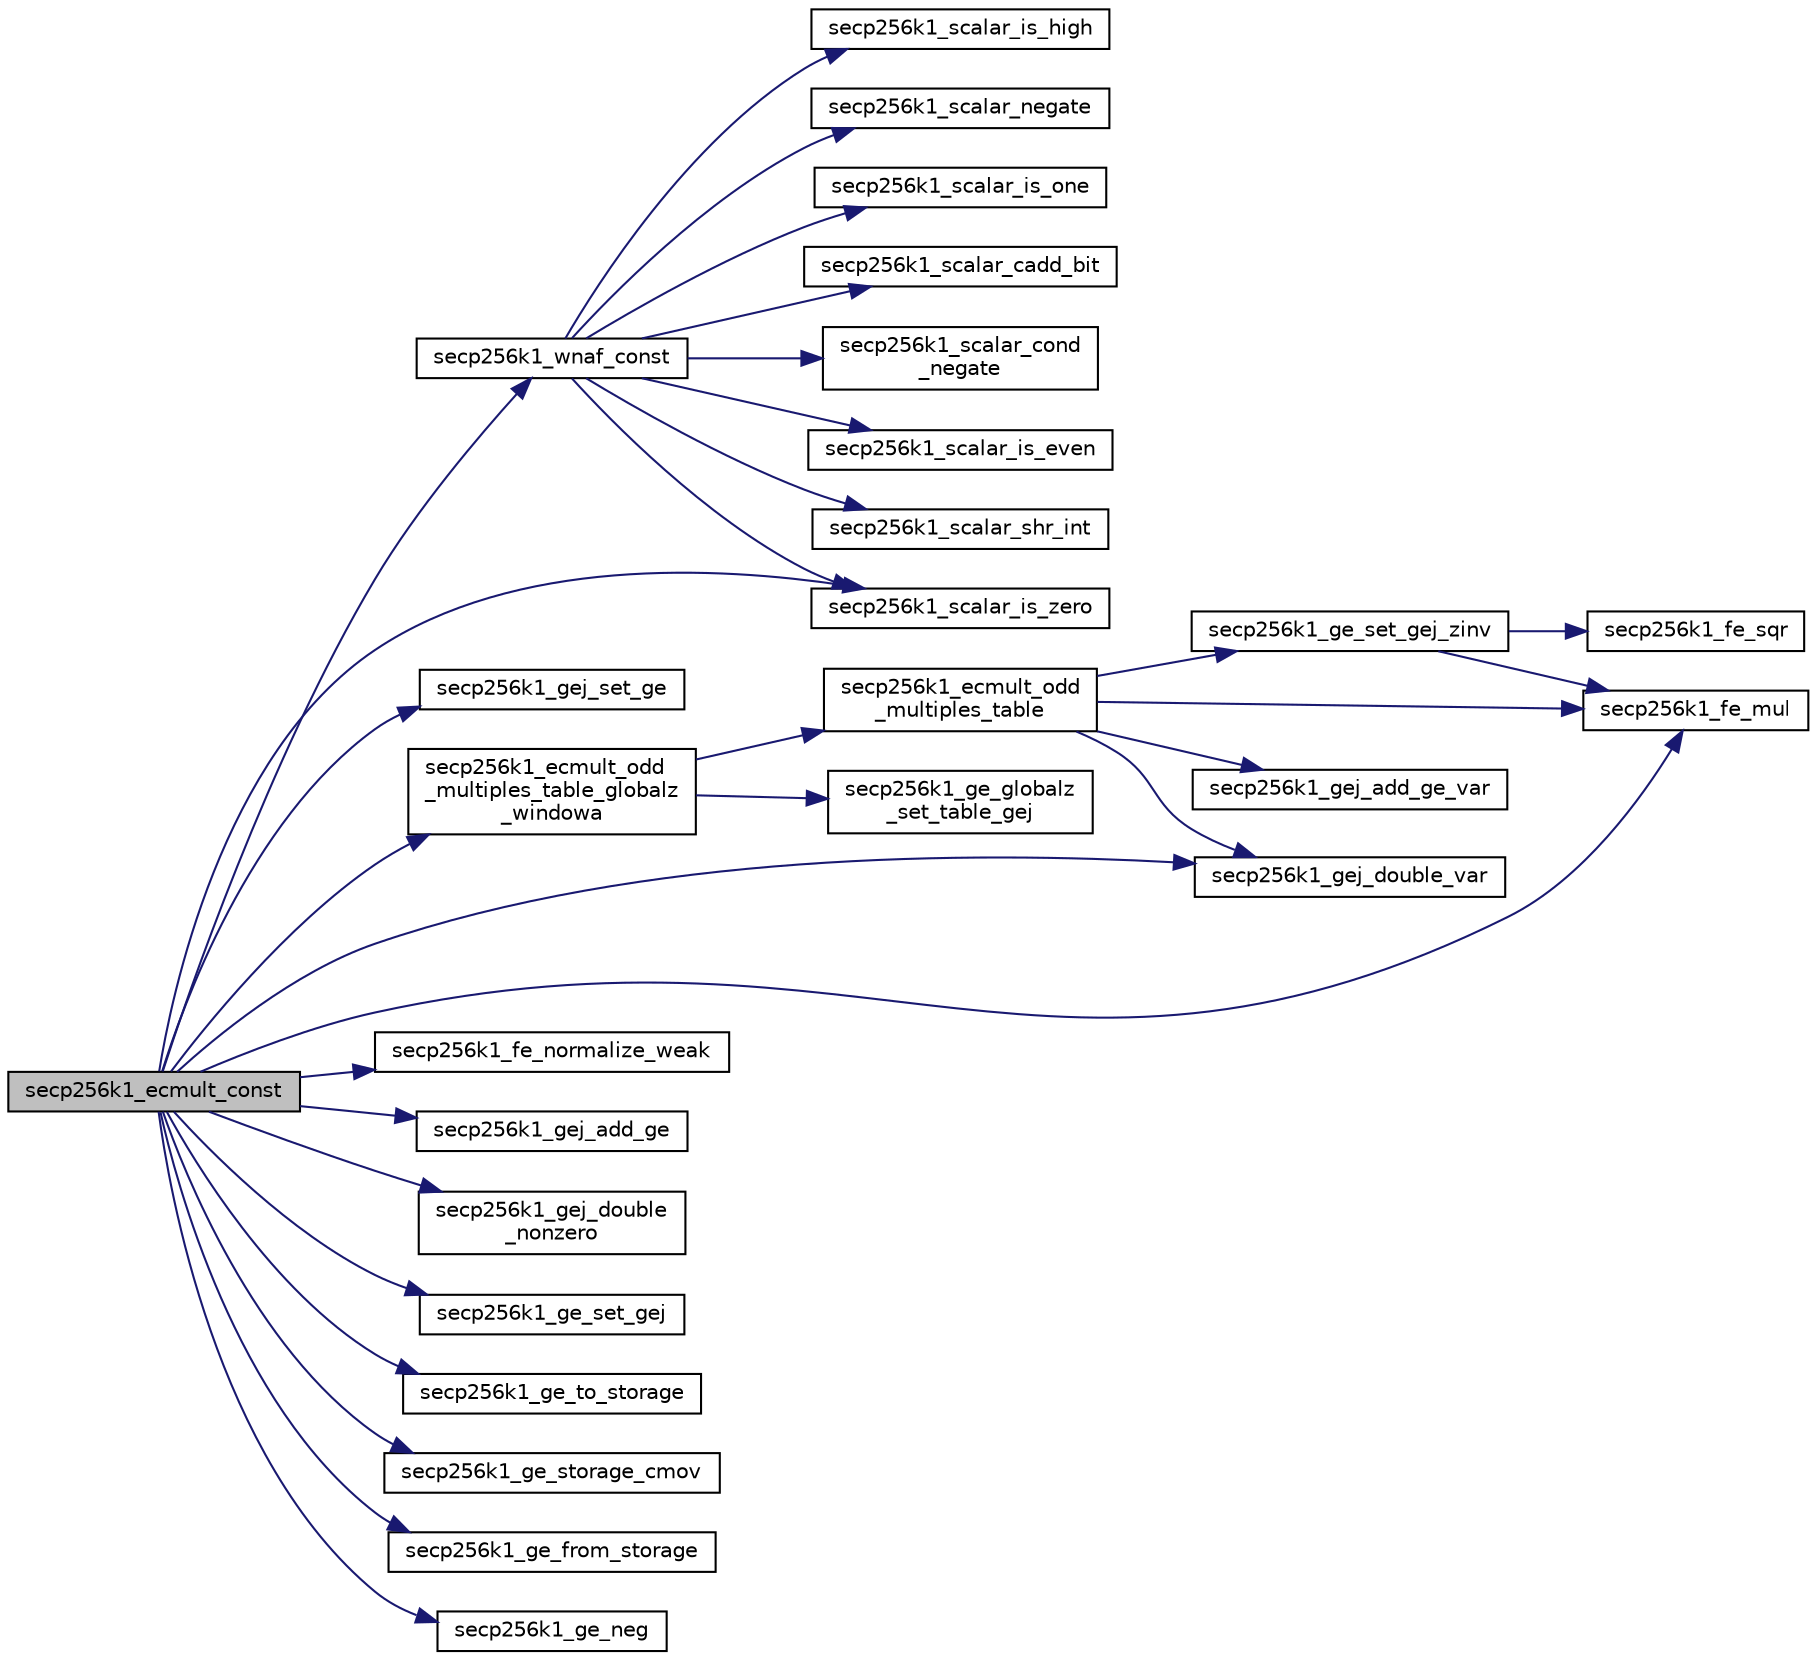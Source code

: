 digraph "secp256k1_ecmult_const"
{
  edge [fontname="Helvetica",fontsize="10",labelfontname="Helvetica",labelfontsize="10"];
  node [fontname="Helvetica",fontsize="10",shape=record];
  rankdir="LR";
  Node0 [label="secp256k1_ecmult_const",height=0.2,width=0.4,color="black", fillcolor="grey75", style="filled", fontcolor="black"];
  Node0 -> Node1 [color="midnightblue",fontsize="10",style="solid",fontname="Helvetica"];
  Node1 [label="secp256k1_wnaf_const",height=0.2,width=0.4,color="black", fillcolor="white", style="filled",URL="$d6/d3e/ecmult__const__impl_8h.html#ac252ac4f8c905ddc178ce056bd45b8ec",tooltip="Convert a number to WNAF notation. "];
  Node1 -> Node2 [color="midnightblue",fontsize="10",style="solid",fontname="Helvetica"];
  Node2 [label="secp256k1_scalar_is_high",height=0.2,width=0.4,color="black", fillcolor="white", style="filled",URL="$db/d94/scalar_8h.html#aab66620cbbe49bec3c7c02f4a1219c05",tooltip="Check whether a scalar is higher than the group order divided by 2. "];
  Node1 -> Node3 [color="midnightblue",fontsize="10",style="solid",fontname="Helvetica"];
  Node3 [label="secp256k1_scalar_negate",height=0.2,width=0.4,color="black", fillcolor="white", style="filled",URL="$db/d94/scalar_8h.html#aa3f1c1d4536adf835ee256878c222968",tooltip="Compute the complement of a scalar (modulo the group order). "];
  Node1 -> Node4 [color="midnightblue",fontsize="10",style="solid",fontname="Helvetica"];
  Node4 [label="secp256k1_scalar_is_one",height=0.2,width=0.4,color="black", fillcolor="white", style="filled",URL="$db/d94/scalar_8h.html#aa1118b3273d3c9d15541f29373b93e97",tooltip="Check whether a scalar equals one. "];
  Node1 -> Node5 [color="midnightblue",fontsize="10",style="solid",fontname="Helvetica"];
  Node5 [label="secp256k1_scalar_cadd_bit",height=0.2,width=0.4,color="black", fillcolor="white", style="filled",URL="$db/d94/scalar_8h.html#ad6596a0249548deb678f0b630204254f",tooltip="Conditionally add a power of two to a scalar. "];
  Node1 -> Node6 [color="midnightblue",fontsize="10",style="solid",fontname="Helvetica"];
  Node6 [label="secp256k1_scalar_cond\l_negate",height=0.2,width=0.4,color="black", fillcolor="white", style="filled",URL="$db/d94/scalar_8h.html#a520b78be2bca742daa8d5efa5c343291",tooltip="Conditionally negate a number, in constant time. "];
  Node1 -> Node7 [color="midnightblue",fontsize="10",style="solid",fontname="Helvetica"];
  Node7 [label="secp256k1_scalar_is_even",height=0.2,width=0.4,color="black", fillcolor="white", style="filled",URL="$db/d94/scalar_8h.html#a3eb65cf9bfad7c430cbb3dc26d494a95",tooltip="Check whether a scalar, considered as an nonnegative integer, is even. "];
  Node1 -> Node8 [color="midnightblue",fontsize="10",style="solid",fontname="Helvetica"];
  Node8 [label="secp256k1_scalar_shr_int",height=0.2,width=0.4,color="black", fillcolor="white", style="filled",URL="$db/d94/scalar_8h.html#ae9fcdf1db22cb93c2a2f06b0a9c957d3",tooltip="Shift a scalar right by some amount strictly between 0 and 16, returning the low bits that were shift..."];
  Node1 -> Node9 [color="midnightblue",fontsize="10",style="solid",fontname="Helvetica"];
  Node9 [label="secp256k1_scalar_is_zero",height=0.2,width=0.4,color="black", fillcolor="white", style="filled",URL="$db/d94/scalar_8h.html#a3f0ac84fe49a1c1f51212582a2c149d4",tooltip="Check whether a scalar equals zero. "];
  Node0 -> Node9 [color="midnightblue",fontsize="10",style="solid",fontname="Helvetica"];
  Node0 -> Node10 [color="midnightblue",fontsize="10",style="solid",fontname="Helvetica"];
  Node10 [label="secp256k1_gej_set_ge",height=0.2,width=0.4,color="black", fillcolor="white", style="filled",URL="$d9/dd1/group_8h.html#ad5f813e26afb239f03e83f0e61e05498",tooltip="Set a group element (jacobian) equal to another which is given in affine coordinates. "];
  Node0 -> Node11 [color="midnightblue",fontsize="10",style="solid",fontname="Helvetica"];
  Node11 [label="secp256k1_ecmult_odd\l_multiples_table_globalz\l_windowa",height=0.2,width=0.4,color="black", fillcolor="white", style="filled",URL="$d5/d17/ecmult__impl_8h.html#a33fe27d5aa383017999f80a1cdd8d8ca",tooltip="Fill a table &#39;pre&#39; with precomputed odd multiples of a. "];
  Node11 -> Node12 [color="midnightblue",fontsize="10",style="solid",fontname="Helvetica"];
  Node12 [label="secp256k1_ecmult_odd\l_multiples_table",height=0.2,width=0.4,color="black", fillcolor="white", style="filled",URL="$d5/d17/ecmult__impl_8h.html#a5008191228d03c7325ea86aa8baaf4dc",tooltip="Fill a table &#39;prej&#39; with precomputed odd multiples of a. "];
  Node12 -> Node13 [color="midnightblue",fontsize="10",style="solid",fontname="Helvetica"];
  Node13 [label="secp256k1_gej_double_var",height=0.2,width=0.4,color="black", fillcolor="white", style="filled",URL="$d9/dd1/group_8h.html#a033aa434a4d0838f649ad757dd44db46",tooltip="Set r equal to the double of a. "];
  Node12 -> Node14 [color="midnightblue",fontsize="10",style="solid",fontname="Helvetica"];
  Node14 [label="secp256k1_ge_set_gej_zinv",height=0.2,width=0.4,color="black", fillcolor="white", style="filled",URL="$d6/d60/group__impl_8h.html#a6492f6aad16e545239c0ec52780d2e1f"];
  Node14 -> Node15 [color="midnightblue",fontsize="10",style="solid",fontname="Helvetica"];
  Node15 [label="secp256k1_fe_sqr",height=0.2,width=0.4,color="black", fillcolor="white", style="filled",URL="$d5/d5a/field_8h.html#a6cbe550ca5eb35e683b1c8d68d8de26b",tooltip="Sets a field element to be the square of another. "];
  Node14 -> Node16 [color="midnightblue",fontsize="10",style="solid",fontname="Helvetica"];
  Node16 [label="secp256k1_fe_mul",height=0.2,width=0.4,color="black", fillcolor="white", style="filled",URL="$d5/d5a/field_8h.html#a542b97d2574d9687c563d002587cf9a2",tooltip="Sets a field element to be the product of two others. "];
  Node12 -> Node17 [color="midnightblue",fontsize="10",style="solid",fontname="Helvetica"];
  Node17 [label="secp256k1_gej_add_ge_var",height=0.2,width=0.4,color="black", fillcolor="white", style="filled",URL="$d9/dd1/group_8h.html#a4d0338f50b08d082caa32f8e72707b55",tooltip="Set r equal to the sum of a and b (with b given in affine coordinates). "];
  Node12 -> Node16 [color="midnightblue",fontsize="10",style="solid",fontname="Helvetica"];
  Node11 -> Node18 [color="midnightblue",fontsize="10",style="solid",fontname="Helvetica"];
  Node18 [label="secp256k1_ge_globalz\l_set_table_gej",height=0.2,width=0.4,color="black", fillcolor="white", style="filled",URL="$d9/dd1/group_8h.html#a5391d63ab98be9202d5f14611133fe35",tooltip="Bring a batch inputs given in jacobian coordinates (with known z-ratios) to the same global z \"denomi..."];
  Node0 -> Node19 [color="midnightblue",fontsize="10",style="solid",fontname="Helvetica"];
  Node19 [label="secp256k1_fe_normalize_weak",height=0.2,width=0.4,color="black", fillcolor="white", style="filled",URL="$d5/d5a/field_8h.html#a0aaec7df2f708a451a8e1f41a943d8b1",tooltip="Weakly normalize a field element: reduce it magnitude to 1, but don&#39;t fully normalize. "];
  Node0 -> Node20 [color="midnightblue",fontsize="10",style="solid",fontname="Helvetica"];
  Node20 [label="secp256k1_gej_add_ge",height=0.2,width=0.4,color="black", fillcolor="white", style="filled",URL="$d9/dd1/group_8h.html#a586b55d5921edcd68799f584c0a3c58d",tooltip="Set r equal to the sum of a and b (with b given in affine coordinates, and not infinity). "];
  Node0 -> Node21 [color="midnightblue",fontsize="10",style="solid",fontname="Helvetica"];
  Node21 [label="secp256k1_gej_double\l_nonzero",height=0.2,width=0.4,color="black", fillcolor="white", style="filled",URL="$d9/dd1/group_8h.html#a4424d01156ea843dad5a8d27b2feec4f",tooltip="Set r equal to the double of a. "];
  Node0 -> Node16 [color="midnightblue",fontsize="10",style="solid",fontname="Helvetica"];
  Node0 -> Node13 [color="midnightblue",fontsize="10",style="solid",fontname="Helvetica"];
  Node0 -> Node22 [color="midnightblue",fontsize="10",style="solid",fontname="Helvetica"];
  Node22 [label="secp256k1_ge_set_gej",height=0.2,width=0.4,color="black", fillcolor="white", style="filled",URL="$d9/dd1/group_8h.html#aa511eebf8cd7419763f06555ed4fb62d",tooltip="Set a group element equal to another which is given in jacobian coordinates. "];
  Node0 -> Node23 [color="midnightblue",fontsize="10",style="solid",fontname="Helvetica"];
  Node23 [label="secp256k1_ge_to_storage",height=0.2,width=0.4,color="black", fillcolor="white", style="filled",URL="$d9/dd1/group_8h.html#ad6499ae629f998e50d8614869ee3c67f",tooltip="Convert a group element to the storage type. "];
  Node0 -> Node24 [color="midnightblue",fontsize="10",style="solid",fontname="Helvetica"];
  Node24 [label="secp256k1_ge_storage_cmov",height=0.2,width=0.4,color="black", fillcolor="white", style="filled",URL="$d9/dd1/group_8h.html#a9a5ec01f9c5a8fcbae1a83217cd96069",tooltip="If flag is true, set *r equal to *a; otherwise leave it. "];
  Node0 -> Node25 [color="midnightblue",fontsize="10",style="solid",fontname="Helvetica"];
  Node25 [label="secp256k1_ge_from_storage",height=0.2,width=0.4,color="black", fillcolor="white", style="filled",URL="$d9/dd1/group_8h.html#a8c1e7f328284d9ba56404bb8d99bf765",tooltip="Convert a group element back from the storage type. "];
  Node0 -> Node26 [color="midnightblue",fontsize="10",style="solid",fontname="Helvetica"];
  Node26 [label="secp256k1_ge_neg",height=0.2,width=0.4,color="black", fillcolor="white", style="filled",URL="$d9/dd1/group_8h.html#abcb34de0cfdf82a125e059f4f98de1d9"];
}

